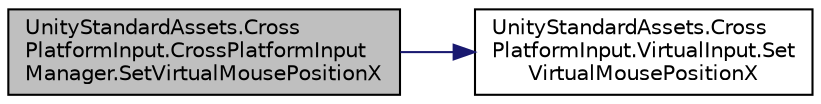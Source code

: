 digraph "UnityStandardAssets.CrossPlatformInput.CrossPlatformInputManager.SetVirtualMousePositionX"
{
 // LATEX_PDF_SIZE
  edge [fontname="Helvetica",fontsize="10",labelfontname="Helvetica",labelfontsize="10"];
  node [fontname="Helvetica",fontsize="10",shape=record];
  rankdir="LR";
  Node32 [label="UnityStandardAssets.Cross\lPlatformInput.CrossPlatformInput\lManager.SetVirtualMousePositionX",height=0.2,width=0.4,color="black", fillcolor="grey75", style="filled", fontcolor="black",tooltip=" "];
  Node32 -> Node33 [color="midnightblue",fontsize="10",style="solid",fontname="Helvetica"];
  Node33 [label="UnityStandardAssets.Cross\lPlatformInput.VirtualInput.Set\lVirtualMousePositionX",height=0.2,width=0.4,color="black", fillcolor="white", style="filled",URL="$class_unity_standard_assets_1_1_cross_platform_input_1_1_virtual_input.html#a7eec67e6da5890b0d14ec6e9f1adb43d",tooltip=" "];
}
